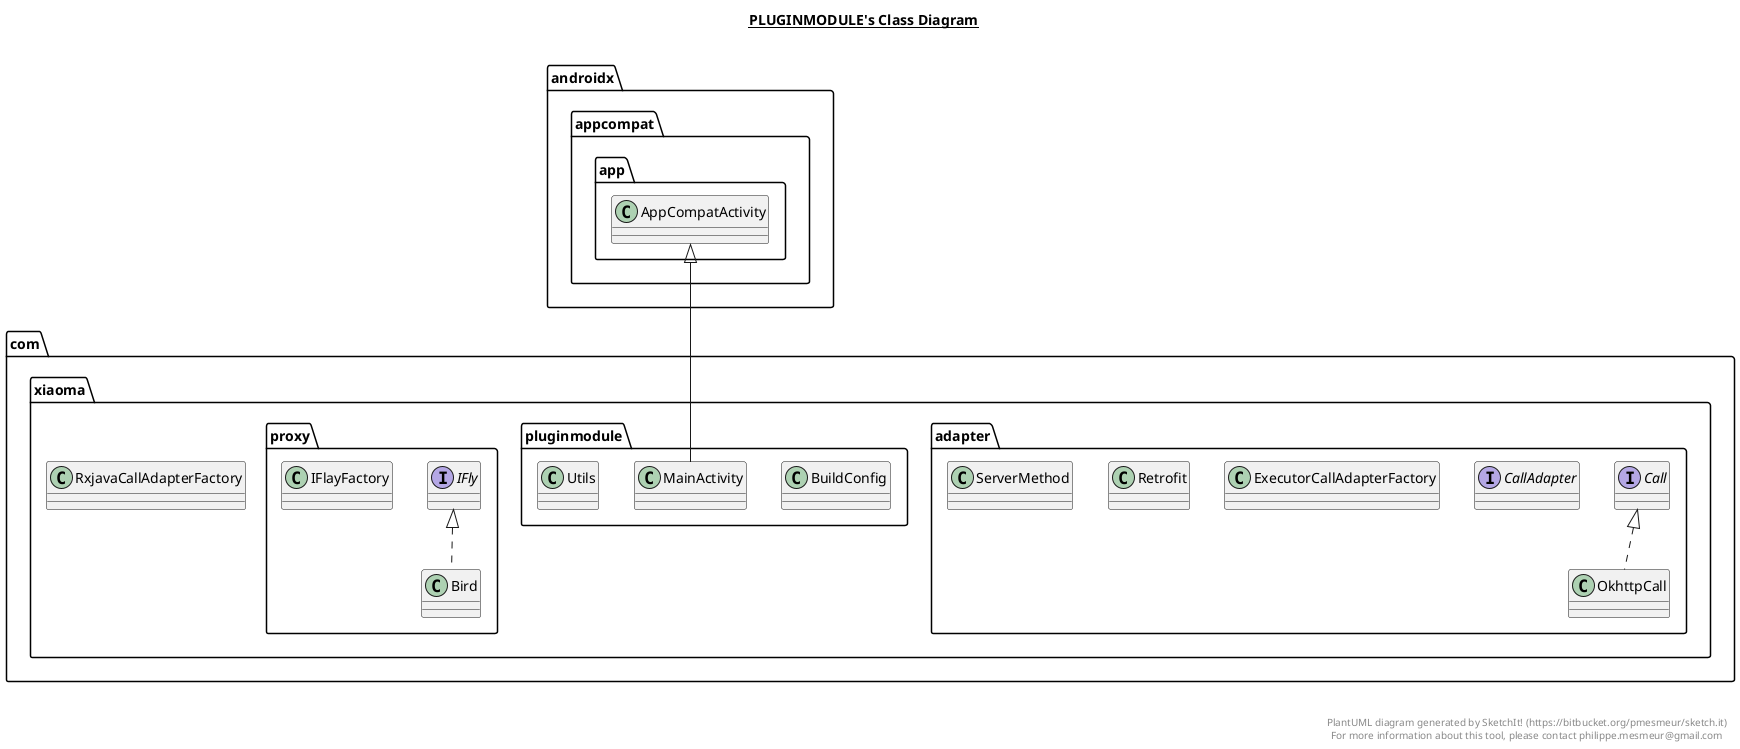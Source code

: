@startuml

title __PLUGINMODULE's Class Diagram__\n

  namespace com.xiaoma {
    class com.xiaoma.RxjavaCallAdapterFactory {
    }
  }
  

  namespace com.xiaoma {
    namespace adapter {
      interface com.xiaoma.adapter.Call {
      }
    }
  }
  

  namespace com.xiaoma {
    namespace adapter {
      interface com.xiaoma.adapter.CallAdapter {
      }
    }
  }
  

  namespace com.xiaoma {
    namespace adapter {
      class com.xiaoma.adapter.ExecutorCallAdapterFactory {
      }
    }
  }
  

  namespace com.xiaoma {
    namespace adapter {
      class com.xiaoma.adapter.OkhttpCall {
      }
    }
  }
  

  namespace com.xiaoma {
    namespace adapter {
      class com.xiaoma.adapter.Retrofit {
      }
    }
  }
  

  namespace com.xiaoma {
    namespace adapter {
      class com.xiaoma.adapter.ServerMethod {
      }
    }
  }
  

  namespace com.xiaoma {
    namespace pluginmodule {
      class com.xiaoma.pluginmodule.BuildConfig {
      }
    }
  }
  

  namespace com.xiaoma {
    namespace pluginmodule {
      class com.xiaoma.pluginmodule.MainActivity {
      }
    }
  }
  

  namespace com.xiaoma {
    namespace pluginmodule {
      class com.xiaoma.pluginmodule.Utils {
      }
    }
  }
  

  namespace com.xiaoma {
    namespace proxy {
      class com.xiaoma.proxy.Bird {
      }
    }
  }
  

  namespace com.xiaoma {
    namespace proxy {
      class com.xiaoma.proxy.IFlayFactory {
      }
    }
  }
  

  namespace com.xiaoma {
    namespace proxy {
      interface com.xiaoma.proxy.IFly {
      }
    }
  }
  

  com.xiaoma.RxjavaCallAdapterFactory -up-|> com.xiaoma.adapter.CallAdapter.Factory
  com.xiaoma.adapter.ExecutorCallAdapterFactory -up-|> com.xiaoma.adapter.CallAdapter.Factory
  com.xiaoma.adapter.OkhttpCall .up.|> com.xiaoma.adapter.Call
  com.xiaoma.adapter.Retrofit o-- com.xiaoma.adapter.CallAdapter.Factory : factory
  com.xiaoma.pluginmodule.MainActivity -up-|> androidx.appcompat.app.AppCompatActivity
  com.xiaoma.proxy.Bird .up.|> com.xiaoma.proxy.IFly


right footer


PlantUML diagram generated by SketchIt! (https://bitbucket.org/pmesmeur/sketch.it)
For more information about this tool, please contact philippe.mesmeur@gmail.com
endfooter

@enduml
